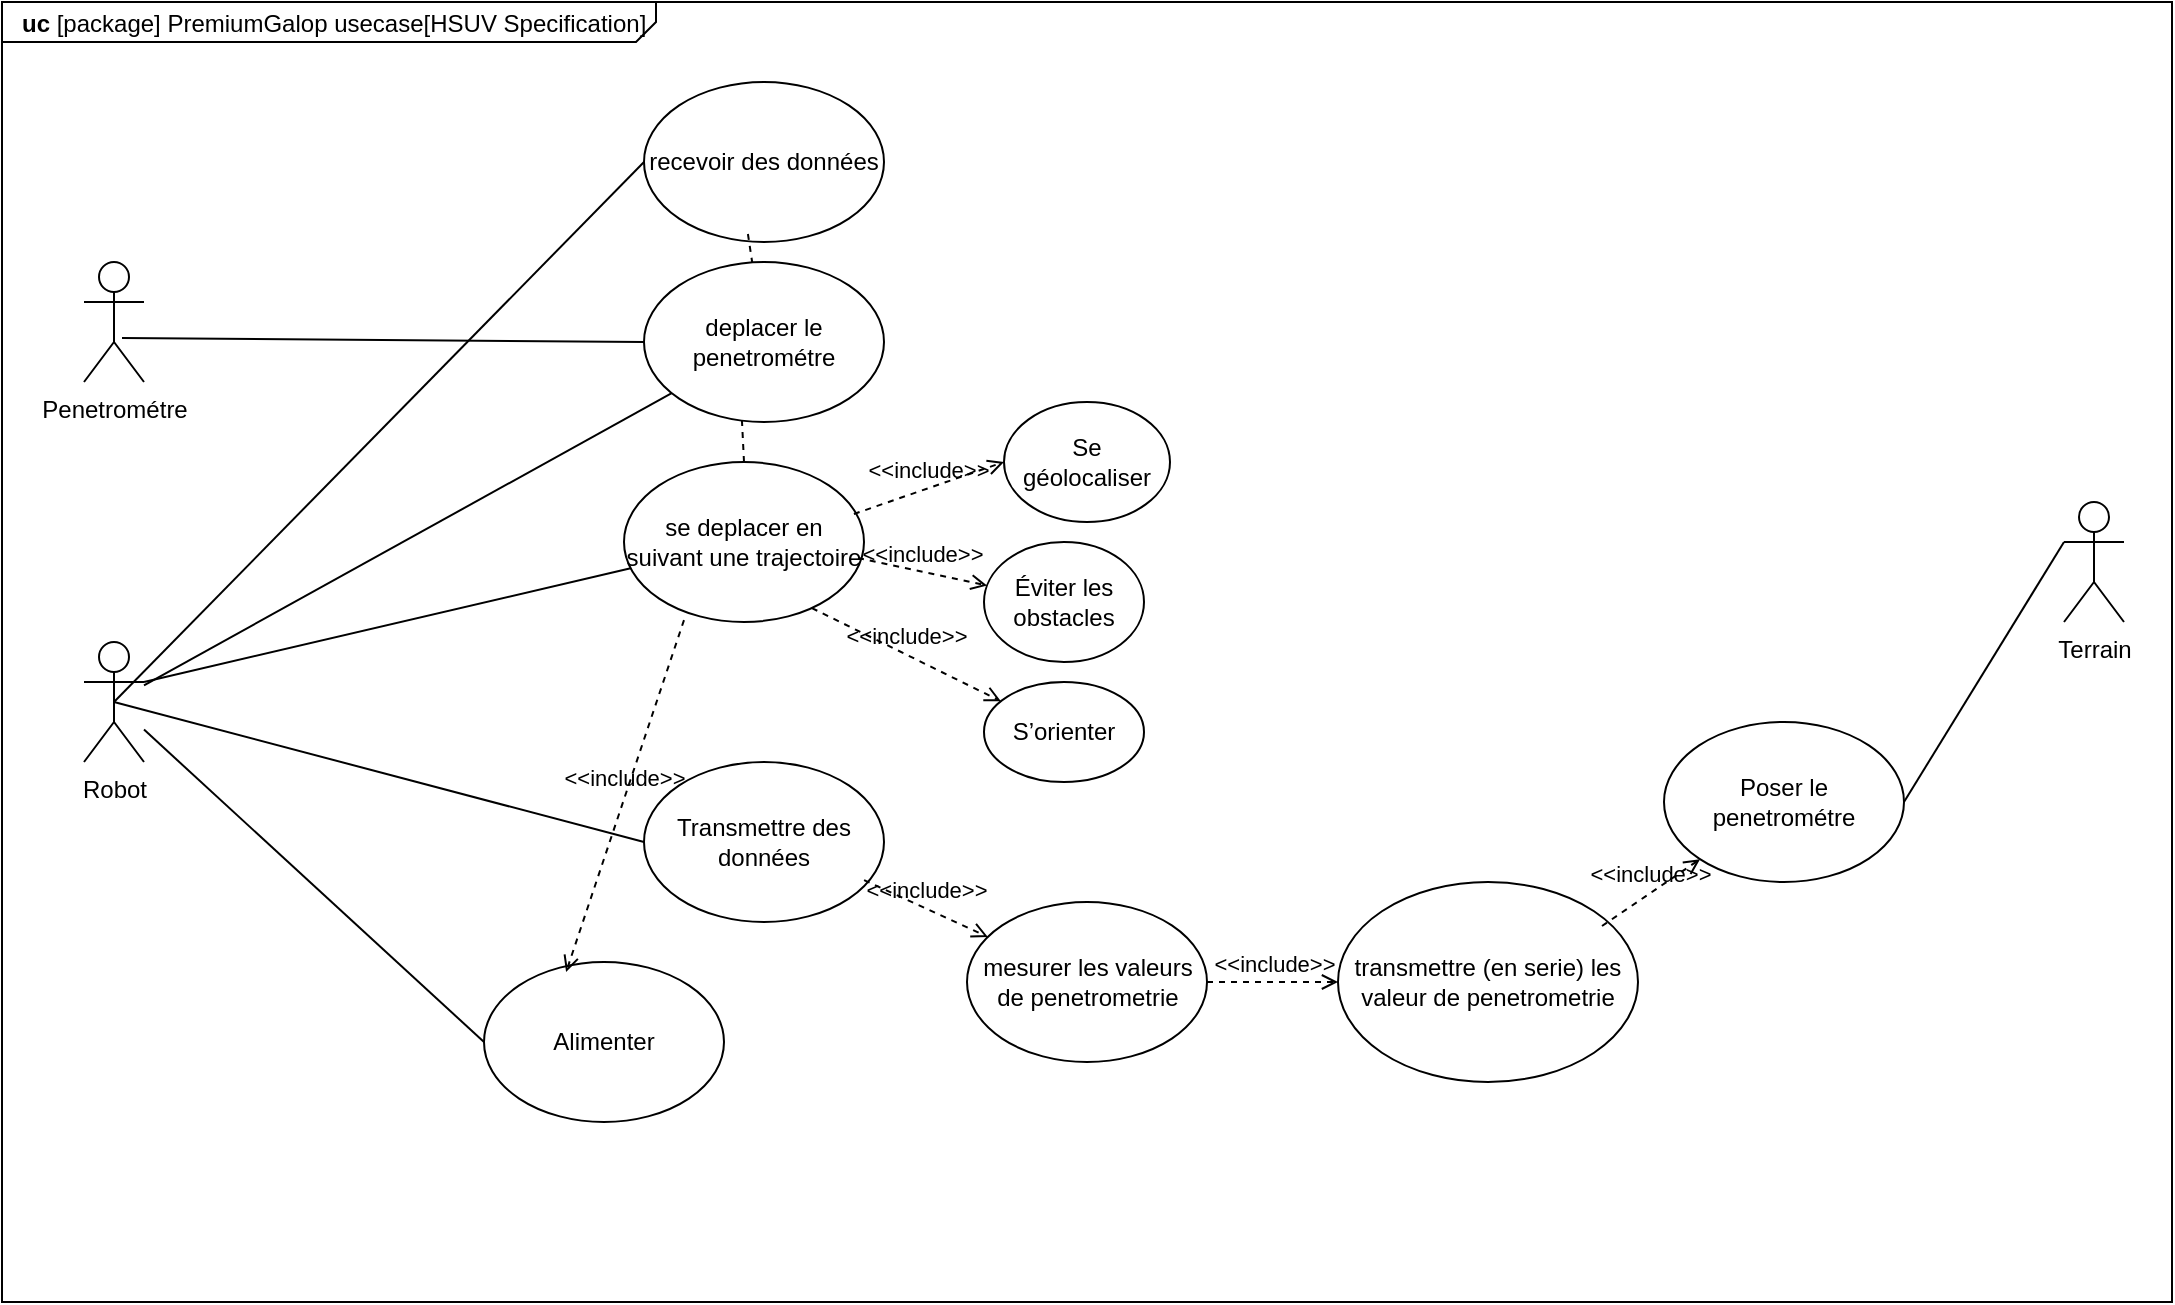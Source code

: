 <mxfile version="26.0.6">
  <diagram name="Page-1" id="929967ad-93f9-6ef4-fab6-5d389245f69c">
    <mxGraphModel dx="1434" dy="738" grid="1" gridSize="10" guides="1" tooltips="1" connect="1" arrows="1" fold="1" page="1" pageScale="1.5" pageWidth="1169" pageHeight="826" background="none" math="0" shadow="0">
      <root>
        <mxCell id="0" style=";html=1;" />
        <mxCell id="1" style=";html=1;" parent="0" />
        <mxCell id="1672d66443f91eb5-1" value="&lt;p style=&quot;margin: 0px ; margin-top: 4px ; margin-left: 10px ; text-align: left&quot;&gt;&lt;b&gt;uc&lt;/b&gt; [package] PremiumGalop usecase[HSUV Specification]&lt;/p&gt;" style="html=1;strokeWidth=1;shape=mxgraph.sysml.package;html=1;overflow=fill;whiteSpace=wrap;fillColor=none;gradientColor=none;fontSize=12;align=center;labelX=327.64;" parent="1" vertex="1">
          <mxGeometry x="209" y="80" width="1085" height="650" as="geometry" />
        </mxCell>
        <mxCell id="xCyyZixQw2WoGiizkKXN-24" value="deplacer le penetrométre" style="ellipse;whiteSpace=wrap;html=1;" parent="1" vertex="1">
          <mxGeometry x="530" y="210" width="120" height="80" as="geometry" />
        </mxCell>
        <mxCell id="xCyyZixQw2WoGiizkKXN-25" value="Penetrométre" style="shape=umlActor;verticalLabelPosition=bottom;verticalAlign=top;html=1;" parent="1" vertex="1">
          <mxGeometry x="250" y="210" width="30" height="60" as="geometry" />
        </mxCell>
        <mxCell id="xCyyZixQw2WoGiizkKXN-34" value="mesurer les valeurs de penetrometrie" style="ellipse;whiteSpace=wrap;html=1;" parent="1" vertex="1">
          <mxGeometry x="691.5" y="530" width="120" height="80" as="geometry" />
        </mxCell>
        <mxCell id="xCyyZixQw2WoGiizkKXN-35" value="transmettre (en serie) les valeur de penetrometrie" style="ellipse;whiteSpace=wrap;html=1;" parent="1" vertex="1">
          <mxGeometry x="877" y="520" width="150" height="100" as="geometry" />
        </mxCell>
        <mxCell id="xCyyZixQw2WoGiizkKXN-36" value="Alimenter" style="ellipse;whiteSpace=wrap;html=1;" parent="1" vertex="1">
          <mxGeometry x="450" y="560" width="120" height="80" as="geometry" />
        </mxCell>
        <mxCell id="xCyyZixQw2WoGiizkKXN-37" value="Robot" style="shape=umlActor;verticalLabelPosition=bottom;verticalAlign=top;html=1;outlineConnect=0;" parent="1" vertex="1">
          <mxGeometry x="250" y="400" width="30" height="60" as="geometry" />
        </mxCell>
        <mxCell id="xCyyZixQw2WoGiizkKXN-38" value="Terrain" style="shape=umlActor;verticalLabelPosition=bottom;verticalAlign=top;html=1;outlineConnect=0;" parent="1" vertex="1">
          <mxGeometry x="1240" y="330" width="30" height="60" as="geometry" />
        </mxCell>
        <mxCell id="rB0loOmNJxee1lKb3a_r-1" value="se deplacer en suivant une trajectoire" style="ellipse;whiteSpace=wrap;html=1;" parent="1" vertex="1">
          <mxGeometry x="520" y="310" width="120" height="80" as="geometry" />
        </mxCell>
        <mxCell id="rB0loOmNJxee1lKb3a_r-2" value="recevoir des données" style="ellipse;whiteSpace=wrap;html=1;" parent="1" vertex="1">
          <mxGeometry x="530" y="120" width="120" height="80" as="geometry" />
        </mxCell>
        <mxCell id="rB0loOmNJxee1lKb3a_r-3" value="Se géolocaliser" style="ellipse;whiteSpace=wrap;html=1;" parent="1" vertex="1">
          <mxGeometry x="710" y="280" width="83" height="60" as="geometry" />
        </mxCell>
        <mxCell id="rB0loOmNJxee1lKb3a_r-4" value="S’orienter" style="ellipse;whiteSpace=wrap;html=1;" parent="1" vertex="1">
          <mxGeometry x="700" y="420" width="80" height="50" as="geometry" />
        </mxCell>
        <mxCell id="rB0loOmNJxee1lKb3a_r-5" value="Transmettre des données" style="ellipse;whiteSpace=wrap;html=1;" parent="1" vertex="1">
          <mxGeometry x="530" y="460" width="120" height="80" as="geometry" />
        </mxCell>
        <mxCell id="rB0loOmNJxee1lKb3a_r-6" value="Éviter les obstacles" style="ellipse;whiteSpace=wrap;html=1;" parent="1" vertex="1">
          <mxGeometry x="700" y="350" width="80" height="60" as="geometry" />
        </mxCell>
        <mxCell id="rB0loOmNJxee1lKb3a_r-8" value="" style="endArrow=none;html=1;rounded=0;exitX=0.633;exitY=0.633;exitDx=0;exitDy=0;exitPerimeter=0;entryX=0;entryY=0.5;entryDx=0;entryDy=0;" parent="1" source="xCyyZixQw2WoGiizkKXN-25" target="xCyyZixQw2WoGiizkKXN-24" edge="1">
          <mxGeometry width="50" height="50" relative="1" as="geometry">
            <mxPoint x="710" y="410" as="sourcePoint" />
            <mxPoint x="760" y="360" as="targetPoint" />
          </mxGeometry>
        </mxCell>
        <mxCell id="rB0loOmNJxee1lKb3a_r-9" value="" style="endArrow=none;html=1;rounded=0;entryX=0;entryY=0.5;entryDx=0;entryDy=0;" parent="1" source="xCyyZixQw2WoGiizkKXN-37" target="xCyyZixQw2WoGiizkKXN-36" edge="1">
          <mxGeometry width="50" height="50" relative="1" as="geometry">
            <mxPoint x="710" y="410" as="sourcePoint" />
            <mxPoint x="760" y="360" as="targetPoint" />
          </mxGeometry>
        </mxCell>
        <mxCell id="rB0loOmNJxee1lKb3a_r-10" value="" style="endArrow=none;html=1;rounded=0;exitX=1;exitY=0.333;exitDx=0;exitDy=0;exitPerimeter=0;" parent="1" source="xCyyZixQw2WoGiizkKXN-37" target="rB0loOmNJxee1lKb3a_r-1" edge="1">
          <mxGeometry width="50" height="50" relative="1" as="geometry">
            <mxPoint x="710" y="410" as="sourcePoint" />
            <mxPoint x="760" y="360" as="targetPoint" />
          </mxGeometry>
        </mxCell>
        <mxCell id="rB0loOmNJxee1lKb3a_r-13" value="Poser le penetrométre" style="ellipse;whiteSpace=wrap;html=1;" parent="1" vertex="1">
          <mxGeometry x="1040" y="440" width="120" height="80" as="geometry" />
        </mxCell>
        <mxCell id="rB0loOmNJxee1lKb3a_r-14" value="" style="endArrow=none;html=1;rounded=0;exitX=0;exitY=0.5;exitDx=0;exitDy=0;entryX=0.5;entryY=0.5;entryDx=0;entryDy=0;entryPerimeter=0;" parent="1" source="rB0loOmNJxee1lKb3a_r-5" target="xCyyZixQw2WoGiizkKXN-37" edge="1">
          <mxGeometry width="50" height="50" relative="1" as="geometry">
            <mxPoint x="710" y="410" as="sourcePoint" />
            <mxPoint x="760" y="360" as="targetPoint" />
          </mxGeometry>
        </mxCell>
        <mxCell id="rB0loOmNJxee1lKb3a_r-20" value="" style="endArrow=none;dashed=1;html=1;rounded=0;exitX=0.408;exitY=0.988;exitDx=0;exitDy=0;exitPerimeter=0;entryX=0.5;entryY=0;entryDx=0;entryDy=0;" parent="1" source="xCyyZixQw2WoGiizkKXN-24" target="rB0loOmNJxee1lKb3a_r-1" edge="1">
          <mxGeometry width="50" height="50" relative="1" as="geometry">
            <mxPoint x="710" y="410" as="sourcePoint" />
            <mxPoint x="760" y="360" as="targetPoint" />
          </mxGeometry>
        </mxCell>
        <mxCell id="rB0loOmNJxee1lKb3a_r-21" value="" style="endArrow=none;html=1;rounded=0;exitX=1;exitY=0.5;exitDx=0;exitDy=0;entryX=0;entryY=0.333;entryDx=0;entryDy=0;entryPerimeter=0;" parent="1" source="rB0loOmNJxee1lKb3a_r-13" target="xCyyZixQw2WoGiizkKXN-38" edge="1">
          <mxGeometry width="50" height="50" relative="1" as="geometry">
            <mxPoint x="710" y="410" as="sourcePoint" />
            <mxPoint x="760" y="360" as="targetPoint" />
          </mxGeometry>
        </mxCell>
        <mxCell id="rB0loOmNJxee1lKb3a_r-34" value="" style="endArrow=none;html=1;rounded=0;" parent="1" source="xCyyZixQw2WoGiizkKXN-37" target="xCyyZixQw2WoGiizkKXN-24" edge="1">
          <mxGeometry width="50" height="50" relative="1" as="geometry">
            <mxPoint x="710" y="410" as="sourcePoint" />
            <mxPoint x="760" y="360" as="targetPoint" />
          </mxGeometry>
        </mxCell>
        <mxCell id="rB0loOmNJxee1lKb3a_r-35" value="" style="endArrow=none;html=1;rounded=0;exitX=0.5;exitY=0.5;exitDx=0;exitDy=0;exitPerimeter=0;entryX=0;entryY=0.5;entryDx=0;entryDy=0;" parent="1" source="xCyyZixQw2WoGiizkKXN-37" target="rB0loOmNJxee1lKb3a_r-2" edge="1">
          <mxGeometry width="50" height="50" relative="1" as="geometry">
            <mxPoint x="710" y="410" as="sourcePoint" />
            <mxPoint x="760" y="360" as="targetPoint" />
          </mxGeometry>
        </mxCell>
        <mxCell id="rB0loOmNJxee1lKb3a_r-36" value="" style="endArrow=none;dashed=1;html=1;rounded=0;exitX=0.433;exitY=0.95;exitDx=0;exitDy=0;exitPerimeter=0;" parent="1" source="rB0loOmNJxee1lKb3a_r-2" target="xCyyZixQw2WoGiizkKXN-24" edge="1">
          <mxGeometry width="50" height="50" relative="1" as="geometry">
            <mxPoint x="710" y="410" as="sourcePoint" />
            <mxPoint x="760" y="360" as="targetPoint" />
          </mxGeometry>
        </mxCell>
        <mxCell id="fWp1YGjvgy9XPaXJVnxt-2" value="&amp;lt;&amp;lt;include&amp;gt;&amp;gt;" style="edgeStyle=none;html=1;endArrow=open;verticalAlign=bottom;dashed=1;labelBackgroundColor=none;rounded=0;exitX=0.958;exitY=0.325;exitDx=0;exitDy=0;exitPerimeter=0;entryX=0;entryY=0.5;entryDx=0;entryDy=0;" parent="1" edge="1" target="rB0loOmNJxee1lKb3a_r-3" source="rB0loOmNJxee1lKb3a_r-1">
          <mxGeometry width="160" relative="1" as="geometry">
            <mxPoint x="1194" y="280" as="sourcePoint" />
            <mxPoint x="793" y="180.813" as="targetPoint" />
          </mxGeometry>
        </mxCell>
        <mxCell id="uX5HNvDPI6Vro0gKgDdW-1" value="&amp;lt;&amp;lt;include&amp;gt;&amp;gt;" style="edgeStyle=none;html=1;endArrow=open;verticalAlign=bottom;dashed=1;labelBackgroundColor=none;rounded=0;exitX=0.25;exitY=0.988;exitDx=0;exitDy=0;exitPerimeter=0;entryX=0.342;entryY=0.063;entryDx=0;entryDy=0;entryPerimeter=0;" edge="1" parent="1" source="rB0loOmNJxee1lKb3a_r-1" target="xCyyZixQw2WoGiizkKXN-36">
          <mxGeometry width="160" relative="1" as="geometry">
            <mxPoint x="650" y="380" as="sourcePoint" />
            <mxPoint x="810" y="380" as="targetPoint" />
          </mxGeometry>
        </mxCell>
        <mxCell id="uX5HNvDPI6Vro0gKgDdW-2" value="&amp;lt;&amp;lt;include&amp;gt;&amp;gt;" style="edgeStyle=none;html=1;endArrow=open;verticalAlign=bottom;dashed=1;labelBackgroundColor=none;rounded=0;exitX=0.975;exitY=0.6;exitDx=0;exitDy=0;exitPerimeter=0;" edge="1" parent="1" source="rB0loOmNJxee1lKb3a_r-1" target="rB0loOmNJxee1lKb3a_r-6">
          <mxGeometry width="160" relative="1" as="geometry">
            <mxPoint x="650" y="380" as="sourcePoint" />
            <mxPoint x="810" y="380" as="targetPoint" />
          </mxGeometry>
        </mxCell>
        <mxCell id="uX5HNvDPI6Vro0gKgDdW-3" value="&amp;lt;&amp;lt;include&amp;gt;&amp;gt;" style="edgeStyle=none;html=1;endArrow=open;verticalAlign=bottom;dashed=1;labelBackgroundColor=none;rounded=0;exitX=0.783;exitY=0.913;exitDx=0;exitDy=0;exitPerimeter=0;" edge="1" parent="1" source="rB0loOmNJxee1lKb3a_r-1" target="rB0loOmNJxee1lKb3a_r-4">
          <mxGeometry width="160" relative="1" as="geometry">
            <mxPoint x="650" y="380" as="sourcePoint" />
            <mxPoint x="810" y="380" as="targetPoint" />
          </mxGeometry>
        </mxCell>
        <mxCell id="uX5HNvDPI6Vro0gKgDdW-4" value="&amp;lt;&amp;lt;include&amp;gt;&amp;gt;" style="edgeStyle=none;html=1;endArrow=open;verticalAlign=bottom;dashed=1;labelBackgroundColor=none;rounded=0;exitX=0.917;exitY=0.738;exitDx=0;exitDy=0;exitPerimeter=0;" edge="1" parent="1" source="rB0loOmNJxee1lKb3a_r-5" target="xCyyZixQw2WoGiizkKXN-34">
          <mxGeometry width="160" relative="1" as="geometry">
            <mxPoint x="650" y="380" as="sourcePoint" />
            <mxPoint x="810" y="380" as="targetPoint" />
          </mxGeometry>
        </mxCell>
        <mxCell id="uX5HNvDPI6Vro0gKgDdW-5" value="&amp;lt;&amp;lt;include&amp;gt;&amp;gt;" style="edgeStyle=none;html=1;endArrow=open;verticalAlign=bottom;dashed=1;labelBackgroundColor=none;rounded=0;exitX=1;exitY=0.5;exitDx=0;exitDy=0;" edge="1" parent="1" source="xCyyZixQw2WoGiizkKXN-34" target="xCyyZixQw2WoGiizkKXN-35">
          <mxGeometry width="160" relative="1" as="geometry">
            <mxPoint x="650" y="380" as="sourcePoint" />
            <mxPoint x="810" y="380" as="targetPoint" />
          </mxGeometry>
        </mxCell>
        <mxCell id="uX5HNvDPI6Vro0gKgDdW-6" value="&amp;lt;&amp;lt;include&amp;gt;&amp;gt;" style="edgeStyle=none;html=1;endArrow=open;verticalAlign=bottom;dashed=1;labelBackgroundColor=none;rounded=0;exitX=0.88;exitY=0.22;exitDx=0;exitDy=0;exitPerimeter=0;" edge="1" parent="1" source="xCyyZixQw2WoGiizkKXN-35" target="rB0loOmNJxee1lKb3a_r-13">
          <mxGeometry width="160" relative="1" as="geometry">
            <mxPoint x="650" y="380" as="sourcePoint" />
            <mxPoint x="810" y="380" as="targetPoint" />
          </mxGeometry>
        </mxCell>
      </root>
    </mxGraphModel>
  </diagram>
</mxfile>
